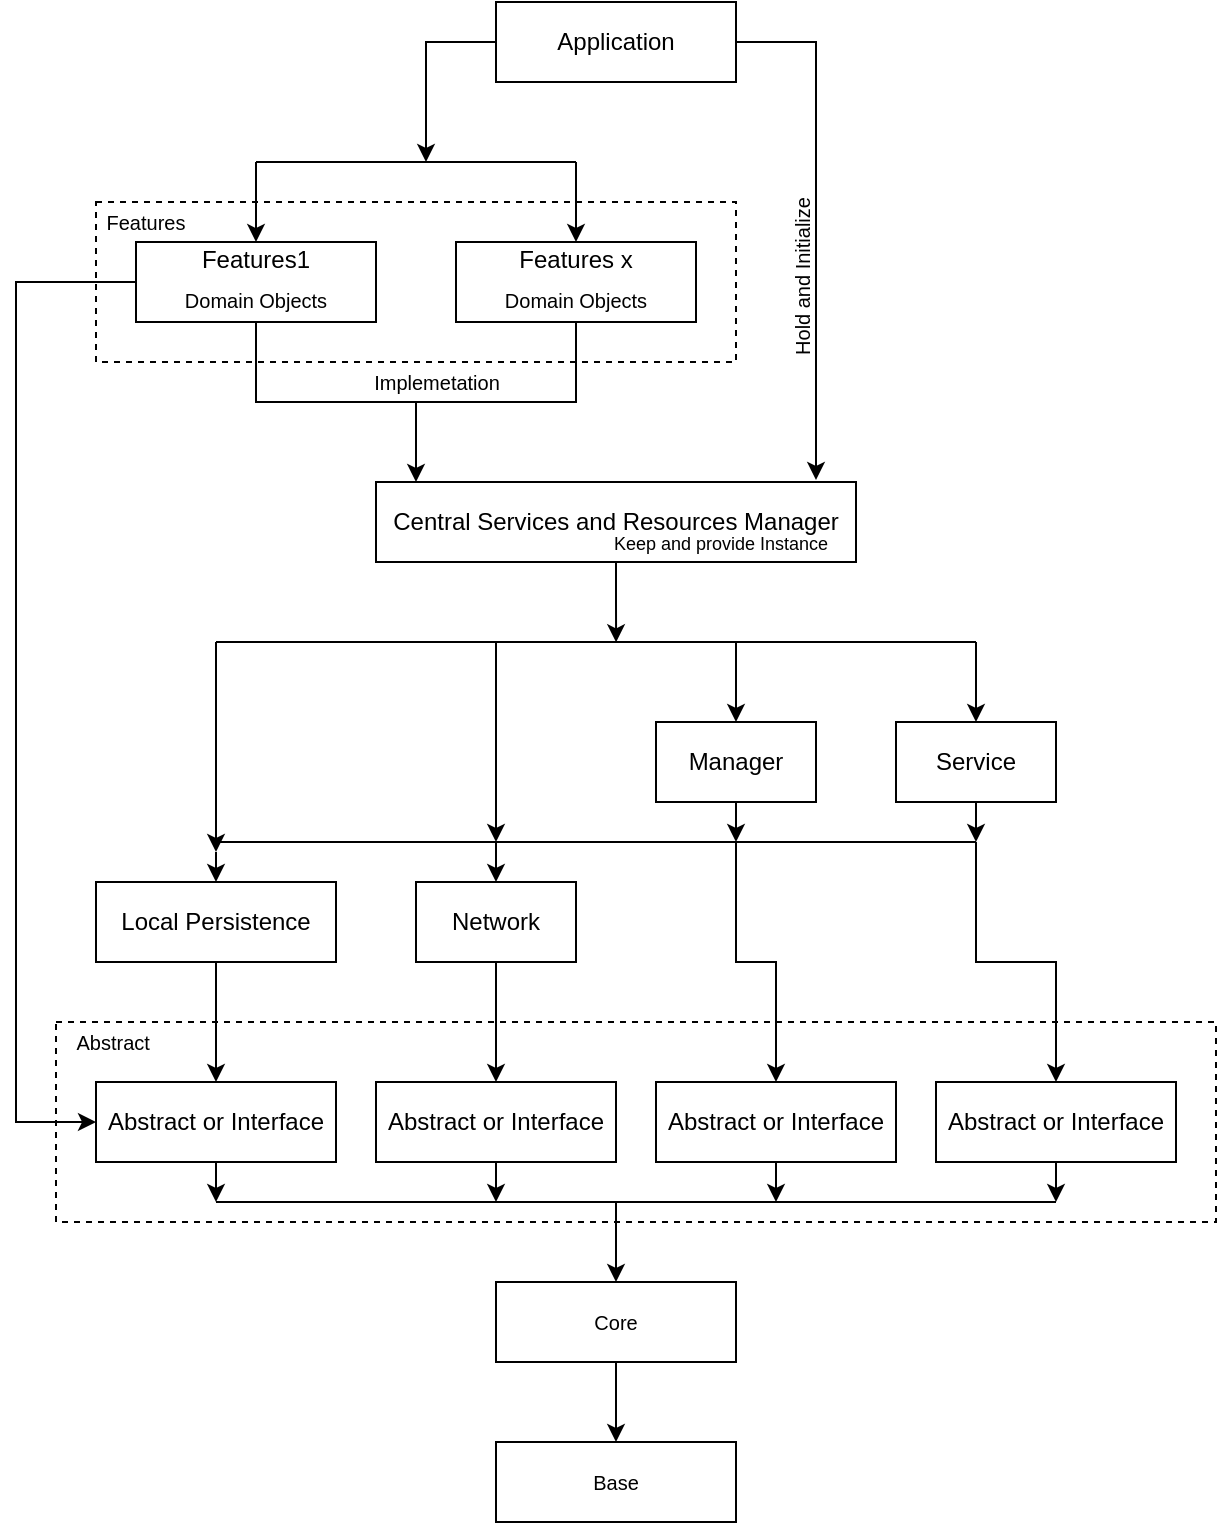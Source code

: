 <mxfile version="12.2.8" type="device" pages="1"><diagram id="yVPtV3qq9rrrtyrMJAWA" name="Page-1"><mxGraphModel dx="1678" dy="848" grid="1" gridSize="5" guides="1" tooltips="1" connect="1" arrows="1" fold="1" page="1" pageScale="1" pageWidth="850" pageHeight="1100" math="0" shadow="0"><root><mxCell id="0"/><mxCell id="1" parent="0"/><mxCell id="qjV9_AFUOHTW7ia8DruR-47" style="edgeStyle=orthogonalEdgeStyle;rounded=0;orthogonalLoop=1;jettySize=auto;html=1;fontSize=10;" edge="1" parent="1" source="qjV9_AFUOHTW7ia8DruR-1"><mxGeometry relative="1" as="geometry"><mxPoint x="520" y="319" as="targetPoint"/><Array as="points"><mxPoint x="520" y="100"/><mxPoint x="520" y="319"/></Array></mxGeometry></mxCell><mxCell id="qjV9_AFUOHTW7ia8DruR-48" value="Hold and Initialize" style="text;html=1;resizable=0;points=[];align=center;verticalAlign=middle;labelBackgroundColor=none;fontSize=10;rotation=-90;" vertex="1" connectable="0" parent="qjV9_AFUOHTW7ia8DruR-47"><mxGeometry x="0.218" y="3" relative="1" as="geometry"><mxPoint x="-10" as="offset"/></mxGeometry></mxCell><mxCell id="qjV9_AFUOHTW7ia8DruR-1" value="Application" style="rounded=0;whiteSpace=wrap;html=1;" vertex="1" parent="1"><mxGeometry x="360" y="80" width="120" height="40" as="geometry"/></mxCell><mxCell id="qjV9_AFUOHTW7ia8DruR-42" style="edgeStyle=orthogonalEdgeStyle;rounded=0;orthogonalLoop=1;jettySize=auto;html=1;entryX=0;entryY=0.5;entryDx=0;entryDy=0;fontSize=10;" edge="1" parent="1" source="qjV9_AFUOHTW7ia8DruR-2" target="qjV9_AFUOHTW7ia8DruR-30"><mxGeometry relative="1" as="geometry"><Array as="points"><mxPoint x="120" y="220"/><mxPoint x="120" y="640"/></Array></mxGeometry></mxCell><mxCell id="qjV9_AFUOHTW7ia8DruR-2" value="&lt;p style=&quot;line-height: 40%&quot;&gt;Features1&lt;/p&gt;&lt;p style=&quot;font-size: 10px&quot;&gt;Domain Objects&lt;/p&gt;" style="rounded=0;whiteSpace=wrap;html=1;align=center;" vertex="1" parent="1"><mxGeometry x="180" y="200" width="120" height="40" as="geometry"/></mxCell><mxCell id="qjV9_AFUOHTW7ia8DruR-8" style="edgeStyle=orthogonalEdgeStyle;rounded=0;orthogonalLoop=1;jettySize=auto;html=1;exitX=0.5;exitY=1;exitDx=0;exitDy=0;" edge="1" parent="1" source="qjV9_AFUOHTW7ia8DruR-49" target="qjV9_AFUOHTW7ia8DruR-9"><mxGeometry relative="1" as="geometry"><mxPoint x="420" y="320" as="targetPoint"/><mxPoint x="420" y="240" as="sourcePoint"/><Array as="points"><mxPoint x="400" y="280"/><mxPoint x="320" y="280"/></Array></mxGeometry></mxCell><mxCell id="qjV9_AFUOHTW7ia8DruR-32" value="Implemetation" style="text;html=1;resizable=0;points=[];align=center;verticalAlign=middle;labelBackgroundColor=none;direction=south;rotation=0;fontSize=10;" vertex="1" connectable="0" parent="qjV9_AFUOHTW7ia8DruR-8"><mxGeometry x="-0.12" relative="1" as="geometry"><mxPoint x="-39.5" y="-10" as="offset"/></mxGeometry></mxCell><mxCell id="qjV9_AFUOHTW7ia8DruR-53" style="edgeStyle=orthogonalEdgeStyle;rounded=0;orthogonalLoop=1;jettySize=auto;html=1;exitX=0.5;exitY=1;exitDx=0;exitDy=0;fontSize=10;" edge="1" parent="1" source="qjV9_AFUOHTW7ia8DruR-9"><mxGeometry relative="1" as="geometry"><mxPoint x="420.048" y="400.143" as="targetPoint"/></mxGeometry></mxCell><mxCell id="qjV9_AFUOHTW7ia8DruR-9" value="Central Services and Resources Manager" style="rounded=0;whiteSpace=wrap;html=1;" vertex="1" parent="1"><mxGeometry x="300" y="320" width="240" height="40" as="geometry"/></mxCell><mxCell id="qjV9_AFUOHTW7ia8DruR-25" style="edgeStyle=orthogonalEdgeStyle;rounded=0;orthogonalLoop=1;jettySize=auto;html=1;exitX=0.5;exitY=1;exitDx=0;exitDy=0;" edge="1" parent="1" source="qjV9_AFUOHTW7ia8DruR-10"><mxGeometry relative="1" as="geometry"><mxPoint x="480" y="500" as="targetPoint"/></mxGeometry></mxCell><mxCell id="qjV9_AFUOHTW7ia8DruR-10" value="Manager" style="rounded=0;whiteSpace=wrap;html=1;" vertex="1" parent="1"><mxGeometry x="440" y="440" width="80" height="40" as="geometry"/></mxCell><mxCell id="qjV9_AFUOHTW7ia8DruR-31" value="" style="edgeStyle=orthogonalEdgeStyle;rounded=0;orthogonalLoop=1;jettySize=auto;html=1;" edge="1" parent="1" source="qjV9_AFUOHTW7ia8DruR-14" target="qjV9_AFUOHTW7ia8DruR-30"><mxGeometry relative="1" as="geometry"/></mxCell><mxCell id="qjV9_AFUOHTW7ia8DruR-14" value="Local Persistence" style="rounded=0;whiteSpace=wrap;html=1;" vertex="1" parent="1"><mxGeometry x="160" y="520" width="120" height="40" as="geometry"/></mxCell><mxCell id="qjV9_AFUOHTW7ia8DruR-30" value="Abstract or Interface" style="rounded=0;whiteSpace=wrap;html=1;" vertex="1" parent="1"><mxGeometry x="160" y="620" width="120" height="40" as="geometry"/></mxCell><mxCell id="qjV9_AFUOHTW7ia8DruR-26" style="edgeStyle=orthogonalEdgeStyle;rounded=0;orthogonalLoop=1;jettySize=auto;html=1;exitX=0.5;exitY=1;exitDx=0;exitDy=0;" edge="1" parent="1" source="qjV9_AFUOHTW7ia8DruR-12"><mxGeometry relative="1" as="geometry"><mxPoint x="600" y="500" as="targetPoint"/></mxGeometry></mxCell><mxCell id="qjV9_AFUOHTW7ia8DruR-12" value="Service" style="rounded=0;whiteSpace=wrap;html=1;" vertex="1" parent="1"><mxGeometry x="560" y="440" width="80" height="40" as="geometry"/></mxCell><mxCell id="qjV9_AFUOHTW7ia8DruR-61" style="edgeStyle=orthogonalEdgeStyle;rounded=0;orthogonalLoop=1;jettySize=auto;html=1;fontSize=10;entryX=0.5;entryY=0;entryDx=0;entryDy=0;" edge="1" parent="1" source="qjV9_AFUOHTW7ia8DruR-17" target="qjV9_AFUOHTW7ia8DruR-33"><mxGeometry relative="1" as="geometry"/></mxCell><mxCell id="qjV9_AFUOHTW7ia8DruR-17" value="Network" style="rounded=0;whiteSpace=wrap;html=1;" vertex="1" parent="1"><mxGeometry x="320" y="520" width="80" height="40" as="geometry"/></mxCell><mxCell id="qjV9_AFUOHTW7ia8DruR-27" value="" style="endArrow=none;html=1;" edge="1" parent="1"><mxGeometry width="50" height="50" relative="1" as="geometry"><mxPoint x="220" y="500" as="sourcePoint"/><mxPoint x="600" y="500" as="targetPoint"/></mxGeometry></mxCell><mxCell id="qjV9_AFUOHTW7ia8DruR-28" value="" style="endArrow=classic;html=1;entryX=0.5;entryY=0;entryDx=0;entryDy=0;" edge="1" parent="1" target="qjV9_AFUOHTW7ia8DruR-14"><mxGeometry width="50" height="50" relative="1" as="geometry"><mxPoint x="220" y="505" as="sourcePoint"/><mxPoint x="210" y="620" as="targetPoint"/></mxGeometry></mxCell><mxCell id="qjV9_AFUOHTW7ia8DruR-29" value="" style="endArrow=classic;html=1;entryX=0.5;entryY=0;entryDx=0;entryDy=0;" edge="1" parent="1" target="qjV9_AFUOHTW7ia8DruR-17"><mxGeometry width="50" height="50" relative="1" as="geometry"><mxPoint x="360" y="500" as="sourcePoint"/><mxPoint x="210" y="620" as="targetPoint"/></mxGeometry></mxCell><mxCell id="qjV9_AFUOHTW7ia8DruR-33" value="Abstract or Interface" style="rounded=0;whiteSpace=wrap;html=1;" vertex="1" parent="1"><mxGeometry x="300" y="620" width="120" height="40" as="geometry"/></mxCell><mxCell id="qjV9_AFUOHTW7ia8DruR-68" style="edgeStyle=orthogonalEdgeStyle;rounded=0;orthogonalLoop=1;jettySize=auto;html=1;fontSize=10;" edge="1" parent="1" source="qjV9_AFUOHTW7ia8DruR-34"><mxGeometry relative="1" as="geometry"><mxPoint x="500" y="680" as="targetPoint"/></mxGeometry></mxCell><mxCell id="qjV9_AFUOHTW7ia8DruR-34" value="Abstract or Interface" style="rounded=0;whiteSpace=wrap;html=1;" vertex="1" parent="1"><mxGeometry x="440" y="620" width="120" height="40" as="geometry"/></mxCell><mxCell id="qjV9_AFUOHTW7ia8DruR-35" value="Abstract or Interface" style="rounded=0;whiteSpace=wrap;html=1;" vertex="1" parent="1"><mxGeometry x="580" y="620" width="120" height="40" as="geometry"/></mxCell><mxCell id="qjV9_AFUOHTW7ia8DruR-38" value="Base" style="rounded=0;whiteSpace=wrap;html=1;labelBackgroundColor=none;fontSize=10;" vertex="1" parent="1"><mxGeometry x="360" y="800" width="120" height="40" as="geometry"/></mxCell><mxCell id="qjV9_AFUOHTW7ia8DruR-41" style="edgeStyle=orthogonalEdgeStyle;rounded=0;orthogonalLoop=1;jettySize=auto;html=1;entryX=0.5;entryY=0;entryDx=0;entryDy=0;fontSize=10;" edge="1" parent="1" source="qjV9_AFUOHTW7ia8DruR-39" target="qjV9_AFUOHTW7ia8DruR-38"><mxGeometry relative="1" as="geometry"/></mxCell><mxCell id="qjV9_AFUOHTW7ia8DruR-39" value="Core" style="rounded=0;whiteSpace=wrap;html=1;labelBackgroundColor=none;fontSize=10;" vertex="1" parent="1"><mxGeometry x="360" y="720" width="120" height="40" as="geometry"/></mxCell><mxCell id="qjV9_AFUOHTW7ia8DruR-43" value="" style="rounded=0;whiteSpace=wrap;html=1;labelBackgroundColor=none;fontSize=10;fillColor=none;dashed=1;" vertex="1" parent="1"><mxGeometry x="140" y="590" width="580" height="100" as="geometry"/></mxCell><mxCell id="qjV9_AFUOHTW7ia8DruR-49" value="&lt;p style=&quot;line-height: 40%&quot;&gt;Features x&lt;/p&gt;&lt;p style=&quot;font-size: 10px&quot;&gt;Domain Objects&lt;/p&gt;" style="rounded=0;whiteSpace=wrap;html=1;align=center;" vertex="1" parent="1"><mxGeometry x="340" y="200" width="120" height="40" as="geometry"/></mxCell><mxCell id="qjV9_AFUOHTW7ia8DruR-50" value="" style="endArrow=none;html=1;fontSize=10;entryX=0.5;entryY=1;entryDx=0;entryDy=0;rounded=0;" edge="1" parent="1" target="qjV9_AFUOHTW7ia8DruR-2"><mxGeometry width="50" height="50" relative="1" as="geometry"><mxPoint x="320" y="280" as="sourcePoint"/><mxPoint x="220" y="290" as="targetPoint"/><Array as="points"><mxPoint x="240" y="280"/></Array></mxGeometry></mxCell><mxCell id="qjV9_AFUOHTW7ia8DruR-56" value="" style="endArrow=classic;html=1;fontSize=10;" edge="1" parent="1"><mxGeometry width="50" height="50" relative="1" as="geometry"><mxPoint x="220" y="400" as="sourcePoint"/><mxPoint x="220" y="505" as="targetPoint"/></mxGeometry></mxCell><mxCell id="qjV9_AFUOHTW7ia8DruR-57" value="" style="endArrow=classic;html=1;fontSize=10;entryX=0.5;entryY=0;entryDx=0;entryDy=0;" edge="1" parent="1" target="qjV9_AFUOHTW7ia8DruR-10"><mxGeometry width="50" height="50" relative="1" as="geometry"><mxPoint x="480" y="400" as="sourcePoint"/><mxPoint x="750" y="550" as="targetPoint"/></mxGeometry></mxCell><mxCell id="qjV9_AFUOHTW7ia8DruR-58" value="" style="endArrow=none;html=1;fontSize=10;" edge="1" parent="1"><mxGeometry width="50" height="50" relative="1" as="geometry"><mxPoint x="220" y="400" as="sourcePoint"/><mxPoint x="600" y="400" as="targetPoint"/></mxGeometry></mxCell><mxCell id="qjV9_AFUOHTW7ia8DruR-59" value="" style="endArrow=classic;html=1;fontSize=10;entryX=0.5;entryY=0;entryDx=0;entryDy=0;" edge="1" parent="1" target="qjV9_AFUOHTW7ia8DruR-12"><mxGeometry width="50" height="50" relative="1" as="geometry"><mxPoint x="600" y="400" as="sourcePoint"/><mxPoint x="770" y="480.0" as="targetPoint"/></mxGeometry></mxCell><mxCell id="qjV9_AFUOHTW7ia8DruR-60" value="" style="endArrow=classic;html=1;fontSize=10;" edge="1" parent="1"><mxGeometry width="50" height="50" relative="1" as="geometry"><mxPoint x="360" y="400" as="sourcePoint"/><mxPoint x="360" y="500" as="targetPoint"/></mxGeometry></mxCell><mxCell id="qjV9_AFUOHTW7ia8DruR-69" value="" style="endArrow=none;html=1;fontSize=10;" edge="1" parent="1"><mxGeometry width="50" height="50" relative="1" as="geometry"><mxPoint x="640" y="680" as="sourcePoint"/><mxPoint x="220" y="680" as="targetPoint"/></mxGeometry></mxCell><mxCell id="qjV9_AFUOHTW7ia8DruR-70" value="" style="endArrow=classic;html=1;fontSize=10;entryX=0.5;entryY=0;entryDx=0;entryDy=0;" edge="1" parent="1" target="qjV9_AFUOHTW7ia8DruR-39"><mxGeometry width="50" height="50" relative="1" as="geometry"><mxPoint x="420" y="680" as="sourcePoint"/><mxPoint x="420" y="700" as="targetPoint"/></mxGeometry></mxCell><mxCell id="qjV9_AFUOHTW7ia8DruR-71" value="" style="endArrow=classic;html=1;fontSize=10;exitX=0.5;exitY=1;exitDx=0;exitDy=0;" edge="1" parent="1" source="qjV9_AFUOHTW7ia8DruR-30"><mxGeometry width="50" height="50" relative="1" as="geometry"><mxPoint x="115" y="750" as="sourcePoint"/><mxPoint x="220" y="680" as="targetPoint"/></mxGeometry></mxCell><mxCell id="qjV9_AFUOHTW7ia8DruR-73" value="" style="endArrow=classic;html=1;fontSize=10;exitX=0.5;exitY=1;exitDx=0;exitDy=0;" edge="1" parent="1" source="qjV9_AFUOHTW7ia8DruR-35"><mxGeometry width="50" height="50" relative="1" as="geometry"><mxPoint x="235" y="755" as="sourcePoint"/><mxPoint x="640" y="680" as="targetPoint"/></mxGeometry></mxCell><mxCell id="qjV9_AFUOHTW7ia8DruR-74" value="" style="endArrow=classic;html=1;fontSize=10;exitX=0.5;exitY=1;exitDx=0;exitDy=0;" edge="1" parent="1" source="qjV9_AFUOHTW7ia8DruR-33"><mxGeometry width="50" height="50" relative="1" as="geometry"><mxPoint x="240" y="760" as="sourcePoint"/><mxPoint x="360" y="680" as="targetPoint"/></mxGeometry></mxCell><mxCell id="qjV9_AFUOHTW7ia8DruR-76" value="&lt;font style=&quot;font-size: 9px&quot;&gt;Keep and provide Instance&amp;nbsp;&amp;nbsp;&lt;/font&gt;" style="text;html=1;strokeColor=none;fillColor=none;align=center;verticalAlign=middle;whiteSpace=wrap;rounded=0;dashed=1;labelBackgroundColor=none;fontSize=10;" vertex="1" parent="1"><mxGeometry x="410" y="340" width="130" height="20" as="geometry"/></mxCell><mxCell id="qjV9_AFUOHTW7ia8DruR-78" style="edgeStyle=orthogonalEdgeStyle;rounded=0;orthogonalLoop=1;jettySize=auto;html=1;exitX=0;exitY=0.5;exitDx=0;exitDy=0;fontSize=10;" edge="1" parent="1" source="qjV9_AFUOHTW7ia8DruR-1"><mxGeometry relative="1" as="geometry"><mxPoint x="325" y="160" as="targetPoint"/><mxPoint x="219.259" y="120.241" as="sourcePoint"/><Array as="points"><mxPoint x="325" y="100"/></Array></mxGeometry></mxCell><mxCell id="qjV9_AFUOHTW7ia8DruR-85" value="" style="endArrow=classic;html=1;fontSize=10;entryX=0.5;entryY=0;entryDx=0;entryDy=0;" edge="1" parent="1" target="qjV9_AFUOHTW7ia8DruR-2"><mxGeometry width="50" height="50" relative="1" as="geometry"><mxPoint x="240" y="160" as="sourcePoint"/><mxPoint x="279.5" y="200.0" as="targetPoint"/></mxGeometry></mxCell><mxCell id="qjV9_AFUOHTW7ia8DruR-86" value="" style="endArrow=none;html=1;fontSize=10;" edge="1" parent="1"><mxGeometry width="50" height="50" relative="1" as="geometry"><mxPoint x="240" y="160" as="sourcePoint"/><mxPoint x="400" y="160" as="targetPoint"/></mxGeometry></mxCell><mxCell id="qjV9_AFUOHTW7ia8DruR-87" value="" style="endArrow=classic;html=1;fontSize=10;entryX=0.5;entryY=0;entryDx=0;entryDy=0;" edge="1" parent="1" target="qjV9_AFUOHTW7ia8DruR-49"><mxGeometry width="50" height="50" relative="1" as="geometry"><mxPoint x="400" y="160" as="sourcePoint"/><mxPoint x="400" y="200" as="targetPoint"/></mxGeometry></mxCell><mxCell id="qjV9_AFUOHTW7ia8DruR-91" value="Abstract&amp;nbsp;" style="text;html=1;strokeColor=none;fillColor=none;align=center;verticalAlign=middle;whiteSpace=wrap;rounded=0;dashed=1;labelBackgroundColor=none;fontSize=10;" vertex="1" parent="1"><mxGeometry x="150" y="590" width="40" height="20" as="geometry"/></mxCell><mxCell id="qjV9_AFUOHTW7ia8DruR-92" value="Features" style="text;html=1;strokeColor=none;fillColor=none;align=center;verticalAlign=middle;whiteSpace=wrap;rounded=0;dashed=1;labelBackgroundColor=none;fontSize=10;" vertex="1" parent="1"><mxGeometry x="165" y="180" width="40" height="20" as="geometry"/></mxCell><mxCell id="qjV9_AFUOHTW7ia8DruR-93" value="" style="rounded=0;whiteSpace=wrap;html=1;dashed=1;labelBackgroundColor=none;fillColor=none;fontSize=10;" vertex="1" parent="1"><mxGeometry x="160" y="180" width="320" height="80" as="geometry"/></mxCell><mxCell id="qjV9_AFUOHTW7ia8DruR-94" value="" style="endArrow=classic;html=1;fontSize=10;rounded=0;entryX=0.5;entryY=0;entryDx=0;entryDy=0;" edge="1" parent="1" target="qjV9_AFUOHTW7ia8DruR-34"><mxGeometry width="50" height="50" relative="1" as="geometry"><mxPoint x="480" y="500" as="sourcePoint"/><mxPoint x="500" y="560" as="targetPoint"/><Array as="points"><mxPoint x="480" y="560"/><mxPoint x="500" y="560"/></Array></mxGeometry></mxCell><mxCell id="qjV9_AFUOHTW7ia8DruR-96" value="" style="endArrow=classic;html=1;fontSize=10;rounded=0;entryX=0.5;entryY=0;entryDx=0;entryDy=0;" edge="1" parent="1" target="qjV9_AFUOHTW7ia8DruR-35"><mxGeometry width="50" height="50" relative="1" as="geometry"><mxPoint x="600" y="500" as="sourcePoint"/><mxPoint x="620" y="620" as="targetPoint"/><Array as="points"><mxPoint x="600" y="560"/><mxPoint x="640" y="560"/></Array></mxGeometry></mxCell></root></mxGraphModel></diagram></mxfile>